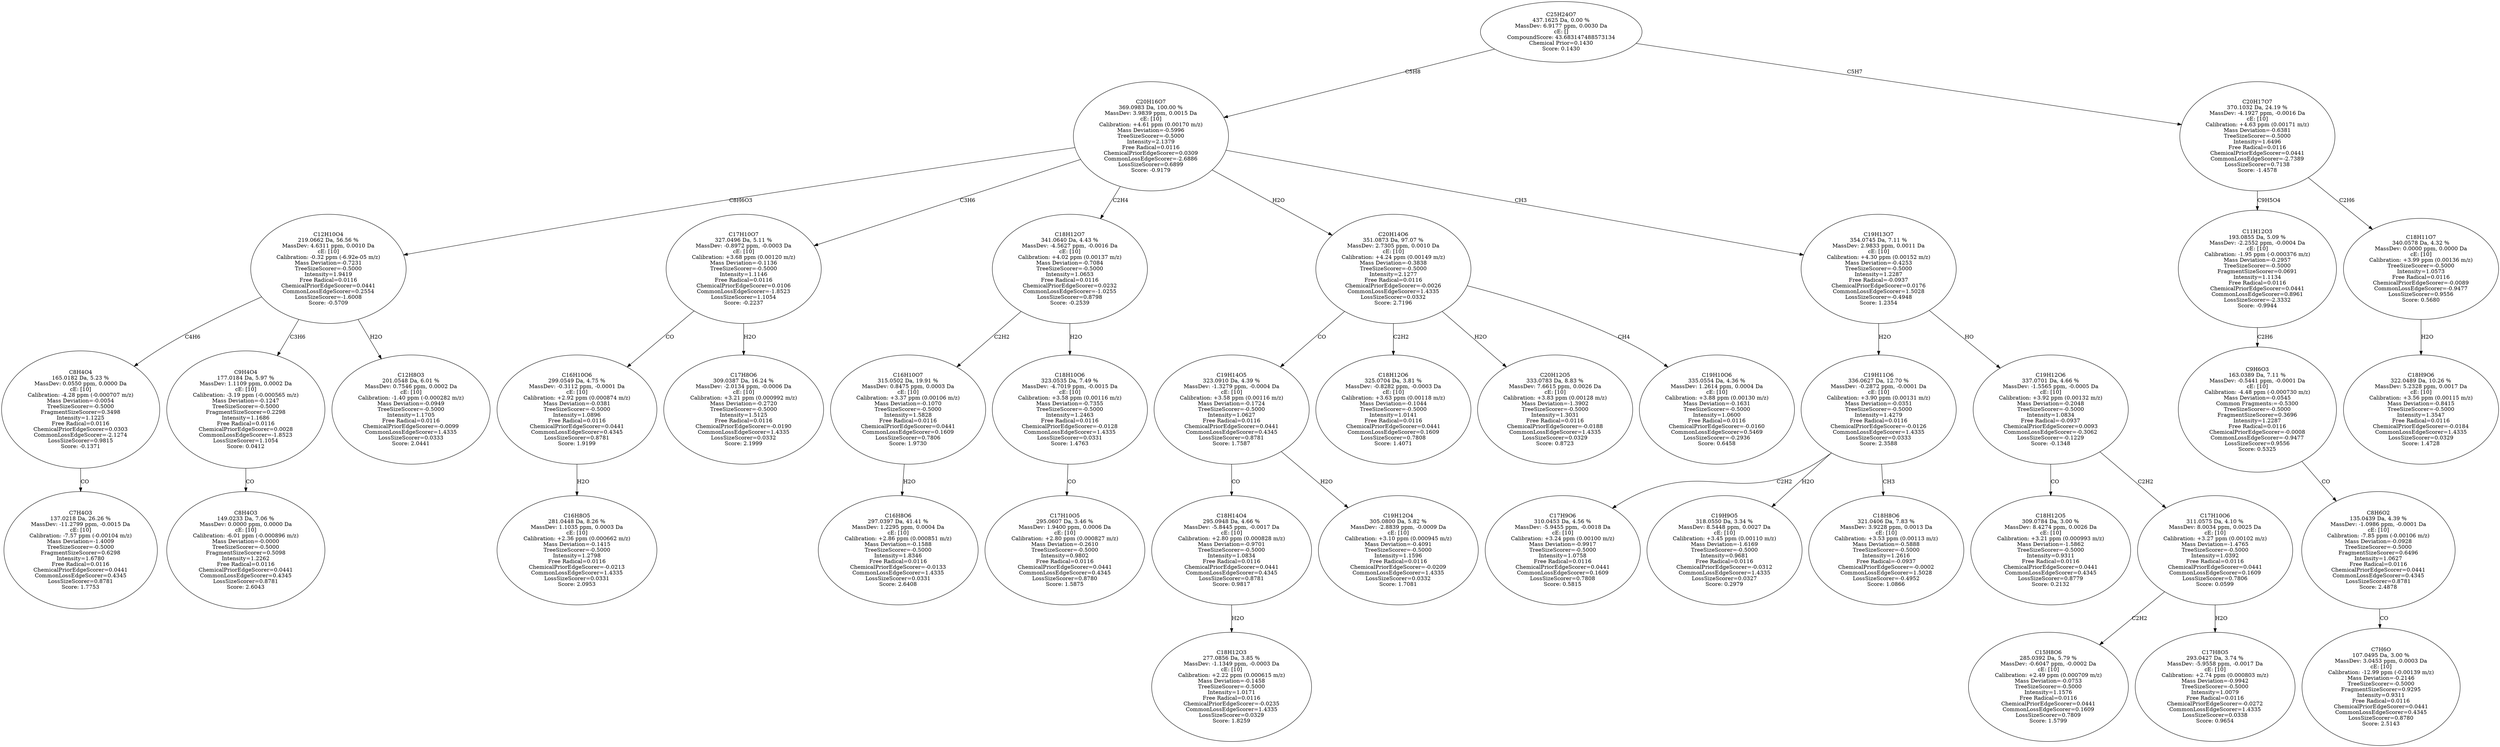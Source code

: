 strict digraph {
v1 [label="C7H4O3\n137.0218 Da, 26.26 %\nMassDev: -11.2799 ppm, -0.0015 Da\ncE: [10]\nCalibration: -7.57 ppm (-0.00104 m/z)\nMass Deviation=-1.4009\nTreeSizeScorer=-0.5000\nFragmentSizeScorer=0.6298\nIntensity=1.6780\nFree Radical=0.0116\nChemicalPriorEdgeScorer=0.0441\nCommonLossEdgeScorer=0.4345\nLossSizeScorer=0.8781\nScore: 1.7753"];
v2 [label="C8H4O4\n165.0182 Da, 5.23 %\nMassDev: 0.0550 ppm, 0.0000 Da\ncE: [10]\nCalibration: -4.28 ppm (-0.000707 m/z)\nMass Deviation=-0.0054\nTreeSizeScorer=-0.5000\nFragmentSizeScorer=0.3498\nIntensity=1.1225\nFree Radical=0.0116\nChemicalPriorEdgeScorer=0.0303\nCommonLossEdgeScorer=-2.1274\nLossSizeScorer=0.9815\nScore: -0.1371"];
v3 [label="C8H4O3\n149.0233 Da, 7.06 %\nMassDev: 0.0000 ppm, 0.0000 Da\ncE: [10]\nCalibration: -6.01 ppm (-0.000896 m/z)\nMass Deviation=-0.0000\nTreeSizeScorer=-0.5000\nFragmentSizeScorer=0.5098\nIntensity=1.2262\nFree Radical=0.0116\nChemicalPriorEdgeScorer=0.0441\nCommonLossEdgeScorer=0.4345\nLossSizeScorer=0.8781\nScore: 2.6043"];
v4 [label="C9H4O4\n177.0184 Da, 5.97 %\nMassDev: 1.1109 ppm, 0.0002 Da\ncE: [10]\nCalibration: -3.19 ppm (-0.000565 m/z)\nMass Deviation=-0.1247\nTreeSizeScorer=-0.5000\nFragmentSizeScorer=0.2298\nIntensity=1.1686\nFree Radical=0.0116\nChemicalPriorEdgeScorer=0.0028\nCommonLossEdgeScorer=-1.8523\nLossSizeScorer=1.1054\nScore: 0.0412"];
v5 [label="C12H8O3\n201.0548 Da, 6.01 %\nMassDev: 0.7546 ppm, 0.0002 Da\ncE: [10]\nCalibration: -1.40 ppm (-0.000282 m/z)\nMass Deviation=-0.0949\nTreeSizeScorer=-0.5000\nIntensity=1.1705\nFree Radical=0.0116\nChemicalPriorEdgeScorer=-0.0099\nCommonLossEdgeScorer=1.4335\nLossSizeScorer=0.0333\nScore: 2.0441"];
v6 [label="C12H10O4\n219.0662 Da, 56.56 %\nMassDev: 4.6311 ppm, 0.0010 Da\ncE: [10]\nCalibration: -0.32 ppm (-6.92e-05 m/z)\nMass Deviation=-0.7231\nTreeSizeScorer=-0.5000\nIntensity=1.9419\nFree Radical=0.0116\nChemicalPriorEdgeScorer=0.0441\nCommonLossEdgeScorer=0.2554\nLossSizeScorer=-1.6008\nScore: -0.5709"];
v7 [label="C16H8O5\n281.0448 Da, 8.26 %\nMassDev: 1.1035 ppm, 0.0003 Da\ncE: [10]\nCalibration: +2.36 ppm (0.000662 m/z)\nMass Deviation=-0.1415\nTreeSizeScorer=-0.5000\nIntensity=1.2798\nFree Radical=0.0116\nChemicalPriorEdgeScorer=-0.0213\nCommonLossEdgeScorer=1.4335\nLossSizeScorer=0.0331\nScore: 2.0953"];
v8 [label="C16H10O6\n299.0549 Da, 4.75 %\nMassDev: -0.3112 ppm, -0.0001 Da\ncE: [10]\nCalibration: +2.92 ppm (0.000874 m/z)\nMass Deviation=-0.0381\nTreeSizeScorer=-0.5000\nIntensity=1.0896\nFree Radical=0.0116\nChemicalPriorEdgeScorer=0.0441\nCommonLossEdgeScorer=0.4345\nLossSizeScorer=0.8781\nScore: 1.9199"];
v9 [label="C17H8O6\n309.0387 Da, 16.24 %\nMassDev: -2.0134 ppm, -0.0006 Da\ncE: [10]\nCalibration: +3.21 ppm (0.000992 m/z)\nMass Deviation=-0.2720\nTreeSizeScorer=-0.5000\nIntensity=1.5125\nFree Radical=0.0116\nChemicalPriorEdgeScorer=-0.0190\nCommonLossEdgeScorer=1.4335\nLossSizeScorer=0.0332\nScore: 2.1999"];
v10 [label="C17H10O7\n327.0496 Da, 5.11 %\nMassDev: -0.8972 ppm, -0.0003 Da\ncE: [10]\nCalibration: +3.68 ppm (0.00120 m/z)\nMass Deviation=-0.1136\nTreeSizeScorer=-0.5000\nIntensity=1.1146\nFree Radical=0.0116\nChemicalPriorEdgeScorer=0.0106\nCommonLossEdgeScorer=-1.8523\nLossSizeScorer=1.1054\nScore: -0.2237"];
v11 [label="C16H8O6\n297.0397 Da, 41.41 %\nMassDev: 1.2295 ppm, 0.0004 Da\ncE: [10]\nCalibration: +2.86 ppm (0.000851 m/z)\nMass Deviation=-0.1588\nTreeSizeScorer=-0.5000\nIntensity=1.8346\nFree Radical=0.0116\nChemicalPriorEdgeScorer=-0.0133\nCommonLossEdgeScorer=1.4335\nLossSizeScorer=0.0331\nScore: 2.6408"];
v12 [label="C16H10O7\n315.0502 Da, 19.91 %\nMassDev: 0.8475 ppm, 0.0003 Da\ncE: [10]\nCalibration: +3.37 ppm (0.00106 m/z)\nMass Deviation=-0.1070\nTreeSizeScorer=-0.5000\nIntensity=1.5828\nFree Radical=0.0116\nChemicalPriorEdgeScorer=0.0441\nCommonLossEdgeScorer=0.1609\nLossSizeScorer=0.7806\nScore: 1.9730"];
v13 [label="C17H10O5\n295.0607 Da, 3.46 %\nMassDev: 1.9400 ppm, 0.0006 Da\ncE: [10]\nCalibration: +2.80 ppm (0.000827 m/z)\nMass Deviation=-0.2610\nTreeSizeScorer=-0.5000\nIntensity=0.9802\nFree Radical=0.0116\nChemicalPriorEdgeScorer=0.0441\nCommonLossEdgeScorer=0.4345\nLossSizeScorer=0.8780\nScore: 1.5875"];
v14 [label="C18H10O6\n323.0535 Da, 7.49 %\nMassDev: -4.7019 ppm, -0.0015 Da\ncE: [10]\nCalibration: +3.58 ppm (0.00116 m/z)\nMass Deviation=-0.7355\nTreeSizeScorer=-0.5000\nIntensity=1.2463\nFree Radical=0.0116\nChemicalPriorEdgeScorer=-0.0128\nCommonLossEdgeScorer=1.4335\nLossSizeScorer=0.0331\nScore: 1.4763"];
v15 [label="C18H12O7\n341.0640 Da, 4.43 %\nMassDev: -4.5627 ppm, -0.0016 Da\ncE: [10]\nCalibration: +4.02 ppm (0.00137 m/z)\nMass Deviation=-0.7084\nTreeSizeScorer=-0.5000\nIntensity=1.0653\nFree Radical=0.0116\nChemicalPriorEdgeScorer=0.0232\nCommonLossEdgeScorer=-1.0255\nLossSizeScorer=0.8798\nScore: -0.2539"];
v16 [label="C18H12O3\n277.0856 Da, 3.85 %\nMassDev: -1.1349 ppm, -0.0003 Da\ncE: [10]\nCalibration: +2.22 ppm (0.000615 m/z)\nMass Deviation=-0.1458\nTreeSizeScorer=-0.5000\nIntensity=1.0171\nFree Radical=0.0116\nChemicalPriorEdgeScorer=-0.0235\nCommonLossEdgeScorer=1.4335\nLossSizeScorer=0.0329\nScore: 1.8259"];
v17 [label="C18H14O4\n295.0948 Da, 4.66 %\nMassDev: -5.8445 ppm, -0.0017 Da\ncE: [10]\nCalibration: +2.80 ppm (0.000828 m/z)\nMass Deviation=-0.9701\nTreeSizeScorer=-0.5000\nIntensity=1.0834\nFree Radical=0.0116\nChemicalPriorEdgeScorer=0.0441\nCommonLossEdgeScorer=0.4345\nLossSizeScorer=0.8781\nScore: 0.9817"];
v18 [label="C19H12O4\n305.0800 Da, 5.82 %\nMassDev: -2.8839 ppm, -0.0009 Da\ncE: [10]\nCalibration: +3.10 ppm (0.000945 m/z)\nMass Deviation=-0.4091\nTreeSizeScorer=-0.5000\nIntensity=1.1596\nFree Radical=0.0116\nChemicalPriorEdgeScorer=-0.0209\nCommonLossEdgeScorer=1.4335\nLossSizeScorer=0.0332\nScore: 1.7081"];
v19 [label="C19H14O5\n323.0910 Da, 4.39 %\nMassDev: -1.3279 ppm, -0.0004 Da\ncE: [10]\nCalibration: +3.58 ppm (0.00116 m/z)\nMass Deviation=-0.1724\nTreeSizeScorer=-0.5000\nIntensity=1.0627\nFree Radical=0.0116\nChemicalPriorEdgeScorer=0.0441\nCommonLossEdgeScorer=0.4345\nLossSizeScorer=0.8781\nScore: 1.7587"];
v20 [label="C18H12O6\n325.0704 Da, 3.81 %\nMassDev: -0.8282 ppm, -0.0003 Da\ncE: [10]\nCalibration: +3.63 ppm (0.00118 m/z)\nMass Deviation=-0.1044\nTreeSizeScorer=-0.5000\nIntensity=1.0141\nFree Radical=0.0116\nChemicalPriorEdgeScorer=0.0441\nCommonLossEdgeScorer=0.1609\nLossSizeScorer=0.7808\nScore: 1.4071"];
v21 [label="C20H12O5\n333.0783 Da, 8.83 %\nMassDev: 7.6615 ppm, 0.0026 Da\ncE: [10]\nCalibration: +3.83 ppm (0.00128 m/z)\nMass Deviation=-1.3902\nTreeSizeScorer=-0.5000\nIntensity=1.3031\nFree Radical=0.0116\nChemicalPriorEdgeScorer=-0.0188\nCommonLossEdgeScorer=1.4335\nLossSizeScorer=0.0329\nScore: 0.8723"];
v22 [label="C19H10O6\n335.0554 Da, 4.36 %\nMassDev: 1.2614 ppm, 0.0004 Da\ncE: [10]\nCalibration: +3.88 ppm (0.00130 m/z)\nMass Deviation=-0.1631\nTreeSizeScorer=-0.5000\nIntensity=1.0600\nFree Radical=0.0116\nChemicalPriorEdgeScorer=-0.0160\nCommonLossEdgeScorer=0.5469\nLossSizeScorer=-0.2936\nScore: 0.6458"];
v23 [label="C20H14O6\n351.0873 Da, 97.07 %\nMassDev: 2.7305 ppm, 0.0010 Da\ncE: [10]\nCalibration: +4.24 ppm (0.00149 m/z)\nMass Deviation=-0.3838\nTreeSizeScorer=-0.5000\nIntensity=2.1277\nFree Radical=0.0116\nChemicalPriorEdgeScorer=-0.0026\nCommonLossEdgeScorer=1.4335\nLossSizeScorer=0.0332\nScore: 2.7196"];
v24 [label="C17H9O6\n310.0453 Da, 4.56 %\nMassDev: -5.9455 ppm, -0.0018 Da\ncE: [10]\nCalibration: +3.24 ppm (0.00100 m/z)\nMass Deviation=-0.9917\nTreeSizeScorer=-0.5000\nIntensity=1.0758\nFree Radical=0.0116\nChemicalPriorEdgeScorer=0.0441\nCommonLossEdgeScorer=0.1609\nLossSizeScorer=0.7808\nScore: 0.5815"];
v25 [label="C19H9O5\n318.0550 Da, 3.34 %\nMassDev: 8.5448 ppm, 0.0027 Da\ncE: [10]\nCalibration: +3.45 ppm (0.00110 m/z)\nMass Deviation=-1.6169\nTreeSizeScorer=-0.5000\nIntensity=0.9681\nFree Radical=0.0116\nChemicalPriorEdgeScorer=-0.0312\nCommonLossEdgeScorer=1.4335\nLossSizeScorer=0.0327\nScore: 0.2979"];
v26 [label="C18H8O6\n321.0406 Da, 7.83 %\nMassDev: 3.9228 ppm, 0.0013 Da\ncE: [10]\nCalibration: +3.53 ppm (0.00113 m/z)\nMass Deviation=-0.5888\nTreeSizeScorer=-0.5000\nIntensity=1.2616\nFree Radical=-0.0937\nChemicalPriorEdgeScorer=-0.0002\nCommonLossEdgeScorer=1.5028\nLossSizeScorer=-0.4952\nScore: 1.0866"];
v27 [label="C19H11O6\n336.0627 Da, 12.70 %\nMassDev: -0.2872 ppm, -0.0001 Da\ncE: [10]\nCalibration: +3.90 ppm (0.00131 m/z)\nMass Deviation=-0.0351\nTreeSizeScorer=-0.5000\nIntensity=1.4279\nFree Radical=0.0116\nChemicalPriorEdgeScorer=-0.0126\nCommonLossEdgeScorer=1.4335\nLossSizeScorer=0.0333\nScore: 2.3588"];
v28 [label="C18H12O5\n309.0784 Da, 3.00 %\nMassDev: 8.4274 ppm, 0.0026 Da\ncE: [10]\nCalibration: +3.21 ppm (0.000993 m/z)\nMass Deviation=-1.5862\nTreeSizeScorer=-0.5000\nIntensity=0.9311\nFree Radical=0.0116\nChemicalPriorEdgeScorer=0.0441\nCommonLossEdgeScorer=0.4345\nLossSizeScorer=0.8779\nScore: 0.2132"];
v29 [label="C15H8O6\n285.0392 Da, 5.79 %\nMassDev: -0.6047 ppm, -0.0002 Da\ncE: [10]\nCalibration: +2.49 ppm (0.000709 m/z)\nMass Deviation=-0.0753\nTreeSizeScorer=-0.5000\nIntensity=1.1576\nFree Radical=0.0116\nChemicalPriorEdgeScorer=0.0441\nCommonLossEdgeScorer=0.1609\nLossSizeScorer=0.7809\nScore: 1.5799"];
v30 [label="C17H8O5\n293.0427 Da, 3.74 %\nMassDev: -5.9558 ppm, -0.0017 Da\ncE: [10]\nCalibration: +2.74 ppm (0.000803 m/z)\nMass Deviation=-0.9942\nTreeSizeScorer=-0.5000\nIntensity=1.0079\nFree Radical=0.0116\nChemicalPriorEdgeScorer=-0.0272\nCommonLossEdgeScorer=1.4335\nLossSizeScorer=0.0338\nScore: 0.9654"];
v31 [label="C17H10O6\n311.0575 Da, 4.10 %\nMassDev: 8.0034 ppm, 0.0025 Da\ncE: [10]\nCalibration: +3.27 ppm (0.00102 m/z)\nMass Deviation=-1.4765\nTreeSizeScorer=-0.5000\nIntensity=1.0392\nFree Radical=0.0116\nChemicalPriorEdgeScorer=0.0441\nCommonLossEdgeScorer=0.1609\nLossSizeScorer=0.7806\nScore: 0.0599"];
v32 [label="C19H12O6\n337.0701 Da, 4.66 %\nMassDev: -1.5565 ppm, -0.0005 Da\ncE: [10]\nCalibration: +3.92 ppm (0.00132 m/z)\nMass Deviation=-0.2048\nTreeSizeScorer=-0.5000\nIntensity=1.0834\nFree Radical=-0.0937\nChemicalPriorEdgeScorer=0.0093\nCommonLossEdgeScorer=-0.3062\nLossSizeScorer=-0.1229\nScore: -0.1348"];
v33 [label="C19H13O7\n354.0745 Da, 7.11 %\nMassDev: 2.9833 ppm, 0.0011 Da\ncE: [10]\nCalibration: +4.30 ppm (0.00152 m/z)\nMass Deviation=-0.4253\nTreeSizeScorer=-0.5000\nIntensity=1.2287\nFree Radical=-0.0937\nChemicalPriorEdgeScorer=0.0176\nCommonLossEdgeScorer=1.5028\nLossSizeScorer=-0.4948\nScore: 1.2354"];
v34 [label="C20H16O7\n369.0983 Da, 100.00 %\nMassDev: 3.9839 ppm, 0.0015 Da\ncE: [10]\nCalibration: +4.61 ppm (0.00170 m/z)\nMass Deviation=-0.5996\nTreeSizeScorer=-0.5000\nIntensity=2.1379\nFree Radical=0.0116\nChemicalPriorEdgeScorer=0.0309\nCommonLossEdgeScorer=-2.6886\nLossSizeScorer=0.6899\nScore: -0.9179"];
v35 [label="C7H6O\n107.0495 Da, 3.00 %\nMassDev: 3.0453 ppm, 0.0003 Da\ncE: [10]\nCalibration: -12.99 ppm (-0.00139 m/z)\nMass Deviation=-0.2146\nTreeSizeScorer=-0.5000\nFragmentSizeScorer=0.9295\nIntensity=0.9311\nFree Radical=0.0116\nChemicalPriorEdgeScorer=0.0441\nCommonLossEdgeScorer=0.4345\nLossSizeScorer=0.8780\nScore: 2.5143"];
v36 [label="C8H6O2\n135.0439 Da, 4.39 %\nMassDev: -1.0986 ppm, -0.0001 Da\ncE: [10]\nCalibration: -7.85 ppm (-0.00106 m/z)\nMass Deviation=-0.0928\nTreeSizeScorer=-0.5000\nFragmentSizeScorer=0.6496\nIntensity=1.0627\nFree Radical=0.0116\nChemicalPriorEdgeScorer=0.0441\nCommonLossEdgeScorer=0.4345\nLossSizeScorer=0.8781\nScore: 2.4878"];
v37 [label="C9H6O3\n163.0389 Da, 7.11 %\nMassDev: -0.5441 ppm, -0.0001 Da\ncE: [10]\nCalibration: -4.48 ppm (-0.000730 m/z)\nMass Deviation=-0.0545\nCommon Fragments:=-0.5300\nTreeSizeScorer=-0.5000\nFragmentSizeScorer=0.3696\nIntensity=1.2287\nFree Radical=0.0116\nChemicalPriorEdgeScorer=-0.0008\nCommonLossEdgeScorer=-0.9477\nLossSizeScorer=0.9556\nScore: 0.5325"];
v38 [label="C11H12O3\n193.0855 Da, 5.09 %\nMassDev: -2.2552 ppm, -0.0004 Da\ncE: [10]\nCalibration: -1.95 ppm (-0.000376 m/z)\nMass Deviation=-0.2957\nTreeSizeScorer=-0.5000\nFragmentSizeScorer=0.0691\nIntensity=1.1134\nFree Radical=0.0116\nChemicalPriorEdgeScorer=0.0441\nCommonLossEdgeScorer=0.8961\nLossSizeScorer=-2.3332\nScore: -0.9944"];
v39 [label="C18H9O6\n322.0489 Da, 10.26 %\nMassDev: 5.2328 ppm, 0.0017 Da\ncE: [10]\nCalibration: +3.56 ppm (0.00115 m/z)\nMass Deviation=-0.8415\nTreeSizeScorer=-0.5000\nIntensity=1.3547\nFree Radical=0.0116\nChemicalPriorEdgeScorer=-0.0184\nCommonLossEdgeScorer=1.4335\nLossSizeScorer=0.0329\nScore: 1.4728"];
v40 [label="C18H11O7\n340.0578 Da, 4.32 %\nMassDev: 0.0000 ppm, 0.0000 Da\ncE: [10]\nCalibration: +3.99 ppm (0.00136 m/z)\nTreeSizeScorer=-0.5000\nIntensity=1.0573\nFree Radical=0.0116\nChemicalPriorEdgeScorer=-0.0089\nCommonLossEdgeScorer=-0.9477\nLossSizeScorer=0.9556\nScore: 0.5680"];
v41 [label="C20H17O7\n370.1032 Da, 24.19 %\nMassDev: -4.1927 ppm, -0.0016 Da\ncE: [10]\nCalibration: +4.63 ppm (0.00171 m/z)\nMass Deviation=-0.6381\nTreeSizeScorer=-0.5000\nIntensity=1.6496\nFree Radical=0.0116\nChemicalPriorEdgeScorer=0.0441\nCommonLossEdgeScorer=-2.7389\nLossSizeScorer=0.7138\nScore: -1.4578"];
v42 [label="C25H24O7\n437.1625 Da, 0.00 %\nMassDev: 6.9177 ppm, 0.0030 Da\ncE: []\nCompoundScore: 43.683147488573134\nChemical Prior=0.1430\nScore: 0.1430"];
v2 -> v1 [label="CO"];
v6 -> v2 [label="C4H6"];
v4 -> v3 [label="CO"];
v6 -> v4 [label="C3H6"];
v6 -> v5 [label="H2O"];
v34 -> v6 [label="C8H6O3"];
v8 -> v7 [label="H2O"];
v10 -> v8 [label="CO"];
v10 -> v9 [label="H2O"];
v34 -> v10 [label="C3H6"];
v12 -> v11 [label="H2O"];
v15 -> v12 [label="C2H2"];
v14 -> v13 [label="CO"];
v15 -> v14 [label="H2O"];
v34 -> v15 [label="C2H4"];
v17 -> v16 [label="H2O"];
v19 -> v17 [label="CO"];
v19 -> v18 [label="H2O"];
v23 -> v19 [label="CO"];
v23 -> v20 [label="C2H2"];
v23 -> v21 [label="H2O"];
v23 -> v22 [label="CH4"];
v34 -> v23 [label="H2O"];
v27 -> v24 [label="C2H2"];
v27 -> v25 [label="H2O"];
v27 -> v26 [label="CH3"];
v33 -> v27 [label="H2O"];
v32 -> v28 [label="CO"];
v31 -> v29 [label="C2H2"];
v31 -> v30 [label="H2O"];
v32 -> v31 [label="C2H2"];
v33 -> v32 [label="HO"];
v34 -> v33 [label="CH3"];
v42 -> v34 [label="C5H8"];
v36 -> v35 [label="CO"];
v37 -> v36 [label="CO"];
v38 -> v37 [label="C2H6"];
v41 -> v38 [label="C9H5O4"];
v40 -> v39 [label="H2O"];
v41 -> v40 [label="C2H6"];
v42 -> v41 [label="C5H7"];
}